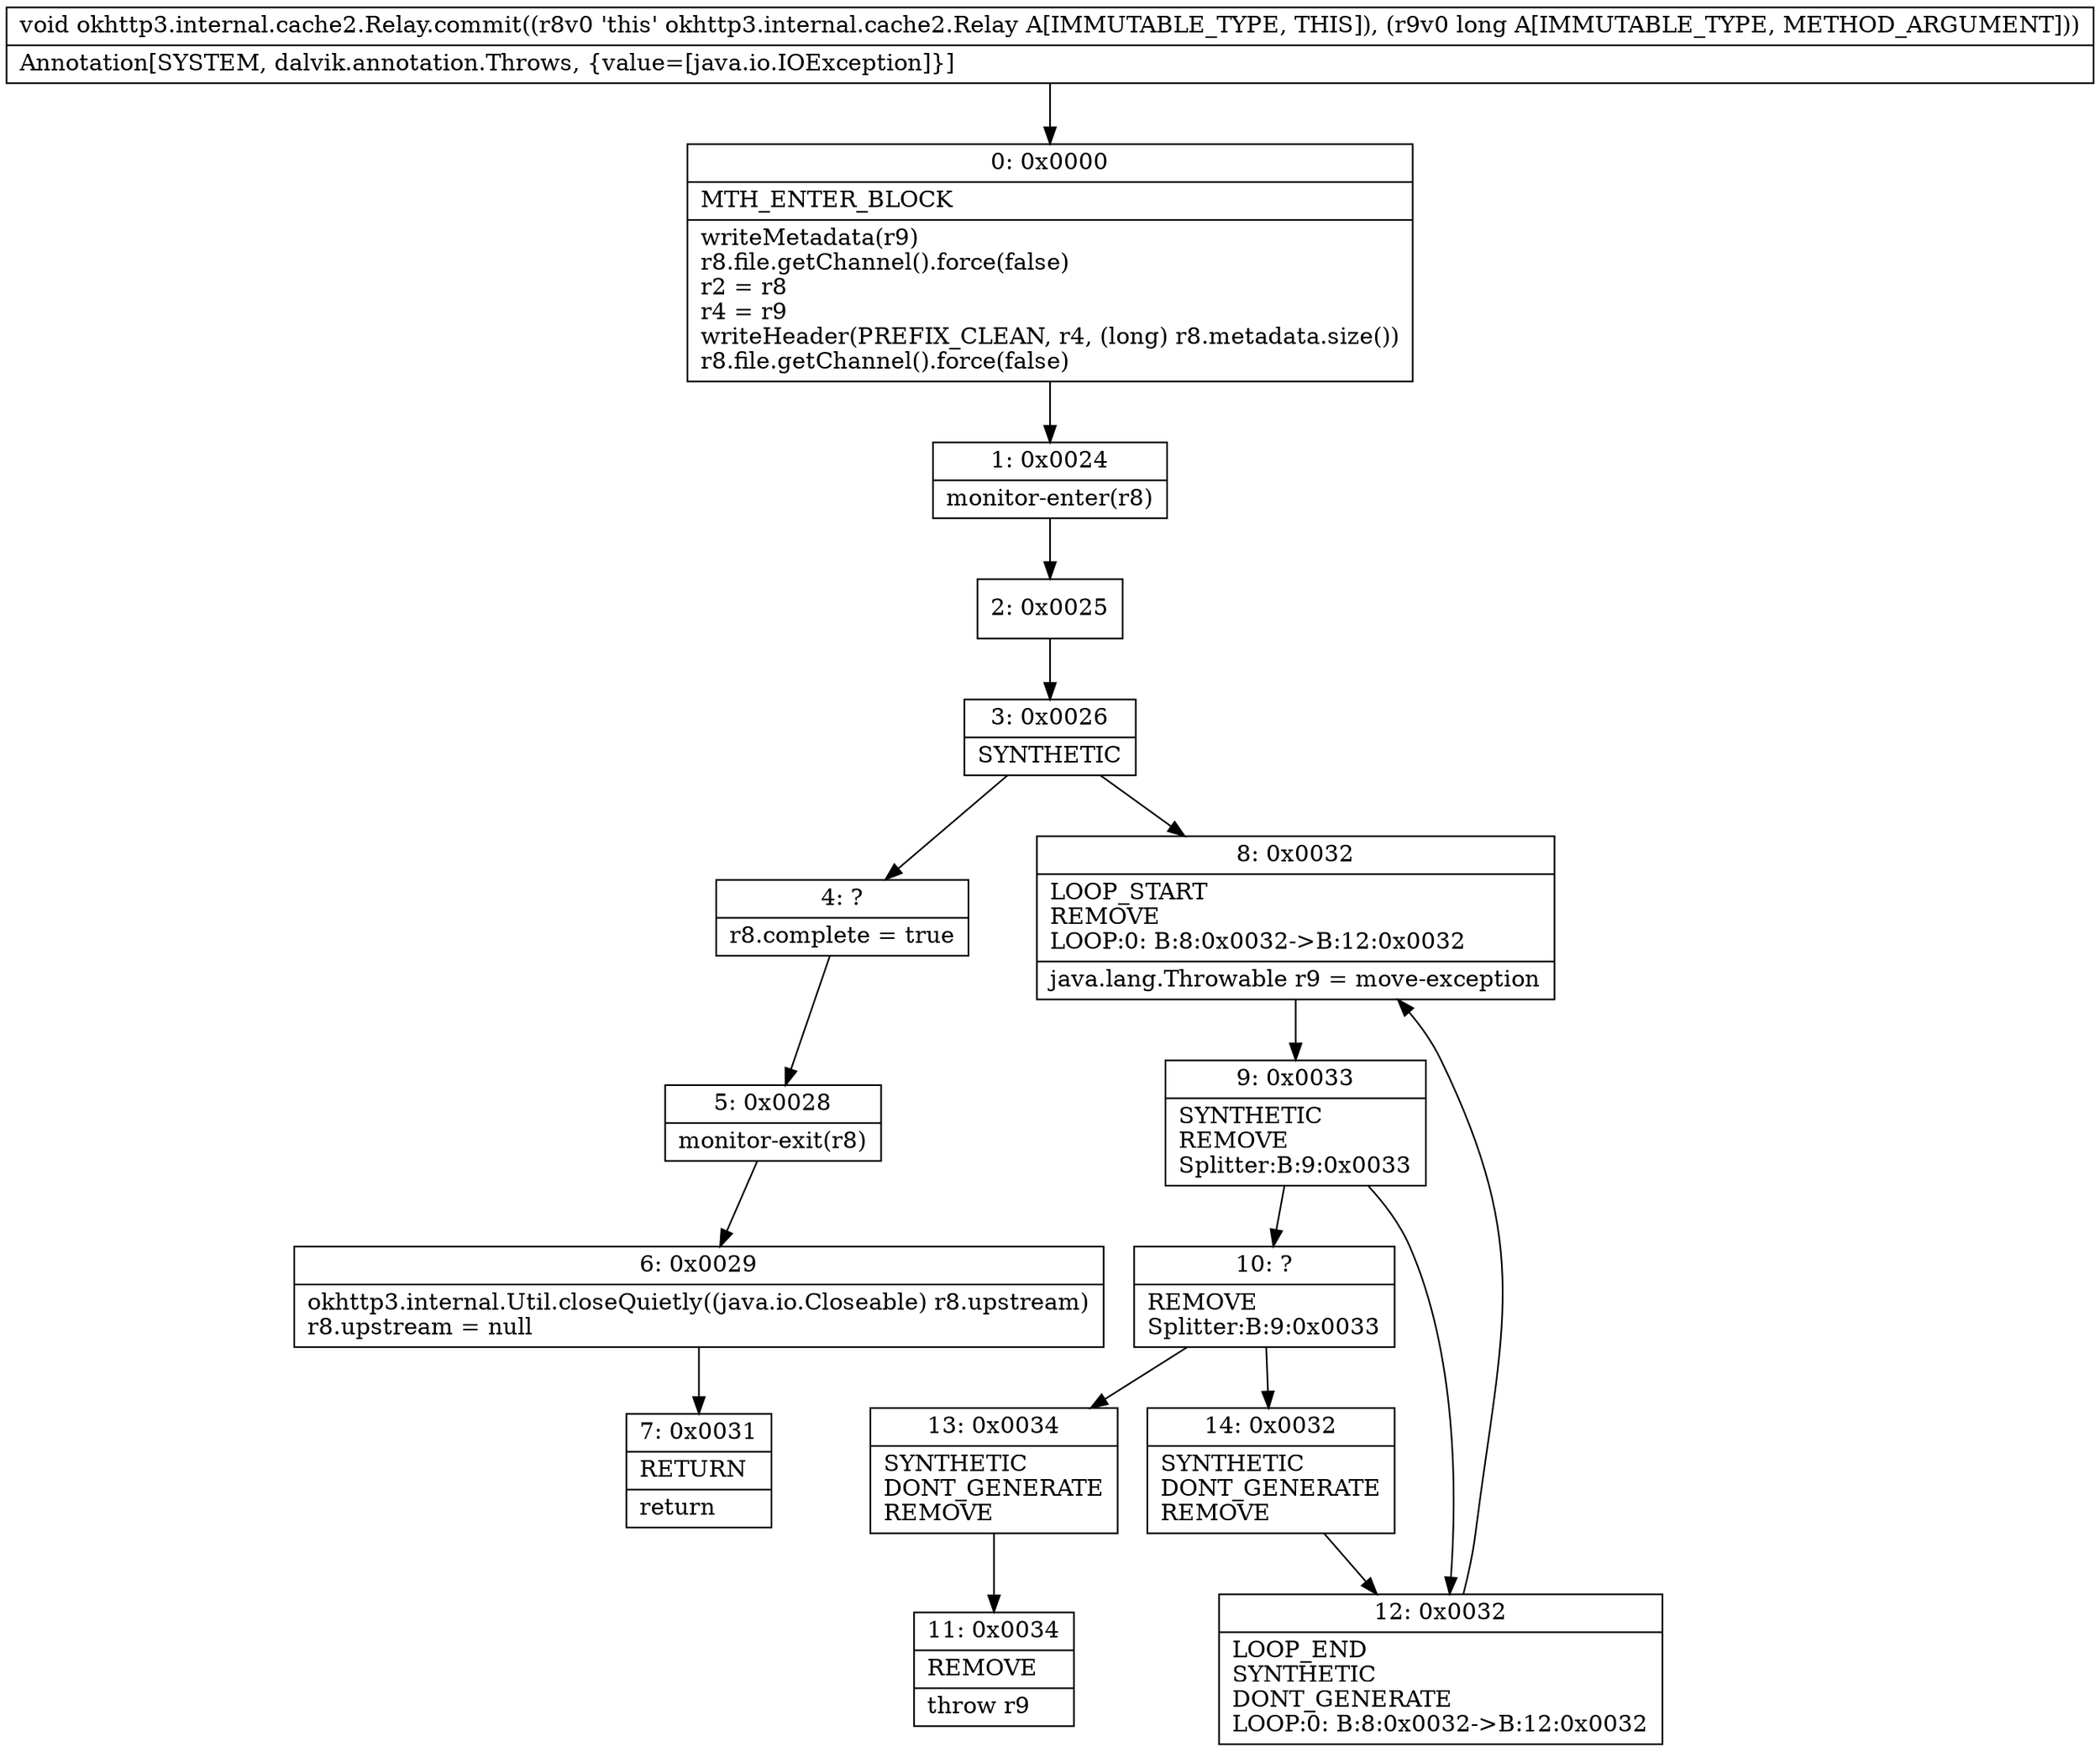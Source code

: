 digraph "CFG forokhttp3.internal.cache2.Relay.commit(J)V" {
Node_0 [shape=record,label="{0\:\ 0x0000|MTH_ENTER_BLOCK\l|writeMetadata(r9)\lr8.file.getChannel().force(false)\lr2 = r8\lr4 = r9\lwriteHeader(PREFIX_CLEAN, r4, (long) r8.metadata.size())\lr8.file.getChannel().force(false)\l}"];
Node_1 [shape=record,label="{1\:\ 0x0024|monitor\-enter(r8)\l}"];
Node_2 [shape=record,label="{2\:\ 0x0025}"];
Node_3 [shape=record,label="{3\:\ 0x0026|SYNTHETIC\l}"];
Node_4 [shape=record,label="{4\:\ ?|r8.complete = true\l}"];
Node_5 [shape=record,label="{5\:\ 0x0028|monitor\-exit(r8)\l}"];
Node_6 [shape=record,label="{6\:\ 0x0029|okhttp3.internal.Util.closeQuietly((java.io.Closeable) r8.upstream)\lr8.upstream = null\l}"];
Node_7 [shape=record,label="{7\:\ 0x0031|RETURN\l|return\l}"];
Node_8 [shape=record,label="{8\:\ 0x0032|LOOP_START\lREMOVE\lLOOP:0: B:8:0x0032\-\>B:12:0x0032\l|java.lang.Throwable r9 = move\-exception\l}"];
Node_9 [shape=record,label="{9\:\ 0x0033|SYNTHETIC\lREMOVE\lSplitter:B:9:0x0033\l}"];
Node_10 [shape=record,label="{10\:\ ?|REMOVE\lSplitter:B:9:0x0033\l}"];
Node_11 [shape=record,label="{11\:\ 0x0034|REMOVE\l|throw r9\l}"];
Node_12 [shape=record,label="{12\:\ 0x0032|LOOP_END\lSYNTHETIC\lDONT_GENERATE\lLOOP:0: B:8:0x0032\-\>B:12:0x0032\l}"];
Node_13 [shape=record,label="{13\:\ 0x0034|SYNTHETIC\lDONT_GENERATE\lREMOVE\l}"];
Node_14 [shape=record,label="{14\:\ 0x0032|SYNTHETIC\lDONT_GENERATE\lREMOVE\l}"];
MethodNode[shape=record,label="{void okhttp3.internal.cache2.Relay.commit((r8v0 'this' okhttp3.internal.cache2.Relay A[IMMUTABLE_TYPE, THIS]), (r9v0 long A[IMMUTABLE_TYPE, METHOD_ARGUMENT]))  | Annotation[SYSTEM, dalvik.annotation.Throws, \{value=[java.io.IOException]\}]\l}"];
MethodNode -> Node_0;
Node_0 -> Node_1;
Node_1 -> Node_2;
Node_2 -> Node_3;
Node_3 -> Node_4;
Node_3 -> Node_8;
Node_4 -> Node_5;
Node_5 -> Node_6;
Node_6 -> Node_7;
Node_8 -> Node_9;
Node_9 -> Node_10;
Node_9 -> Node_12;
Node_10 -> Node_13;
Node_10 -> Node_14;
Node_12 -> Node_8;
Node_13 -> Node_11;
Node_14 -> Node_12;
}

